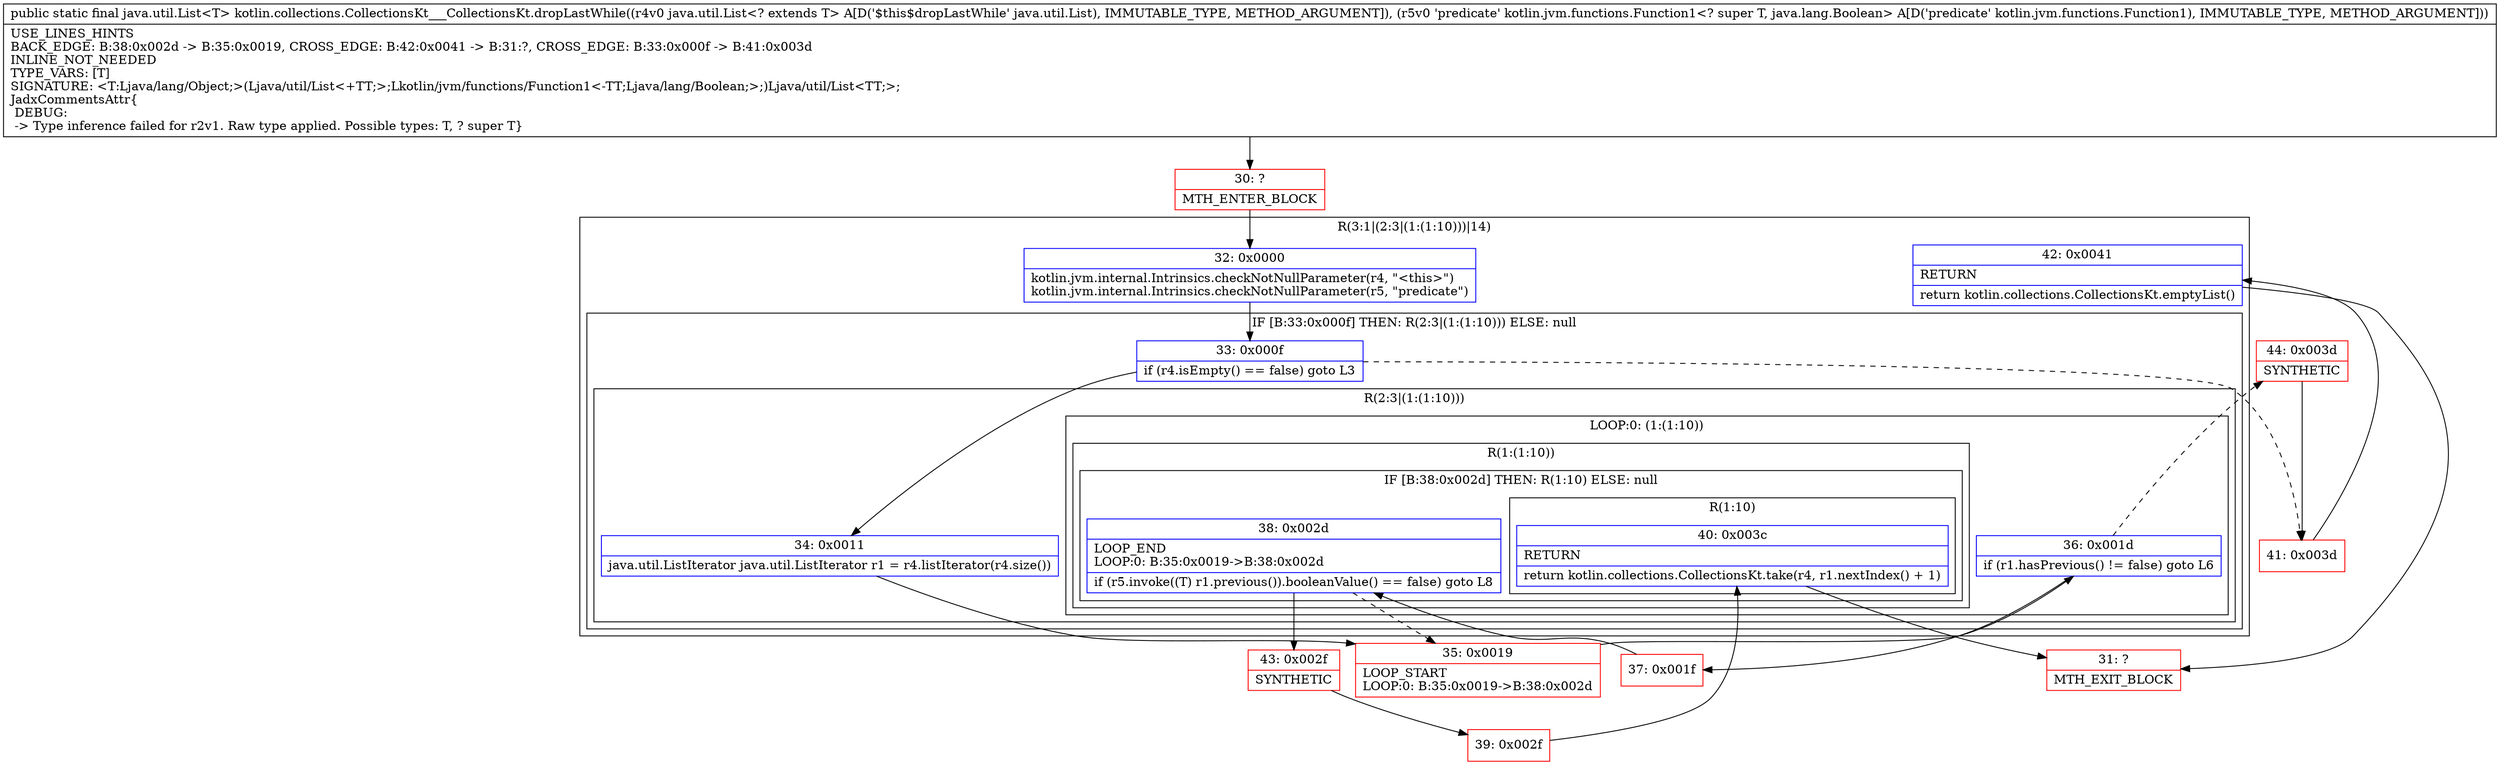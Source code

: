 digraph "CFG forkotlin.collections.CollectionsKt___CollectionsKt.dropLastWhile(Ljava\/util\/List;Lkotlin\/jvm\/functions\/Function1;)Ljava\/util\/List;" {
subgraph cluster_Region_862179957 {
label = "R(3:1|(2:3|(1:(1:10)))|14)";
node [shape=record,color=blue];
Node_32 [shape=record,label="{32\:\ 0x0000|kotlin.jvm.internal.Intrinsics.checkNotNullParameter(r4, \"\<this\>\")\lkotlin.jvm.internal.Intrinsics.checkNotNullParameter(r5, \"predicate\")\l}"];
subgraph cluster_IfRegion_574060058 {
label = "IF [B:33:0x000f] THEN: R(2:3|(1:(1:10))) ELSE: null";
node [shape=record,color=blue];
Node_33 [shape=record,label="{33\:\ 0x000f|if (r4.isEmpty() == false) goto L3\l}"];
subgraph cluster_Region_2042593512 {
label = "R(2:3|(1:(1:10)))";
node [shape=record,color=blue];
Node_34 [shape=record,label="{34\:\ 0x0011|java.util.ListIterator java.util.ListIterator r1 = r4.listIterator(r4.size())\l}"];
subgraph cluster_LoopRegion_1508808444 {
label = "LOOP:0: (1:(1:10))";
node [shape=record,color=blue];
Node_36 [shape=record,label="{36\:\ 0x001d|if (r1.hasPrevious() != false) goto L6\l}"];
subgraph cluster_Region_1051921512 {
label = "R(1:(1:10))";
node [shape=record,color=blue];
subgraph cluster_IfRegion_1454179159 {
label = "IF [B:38:0x002d] THEN: R(1:10) ELSE: null";
node [shape=record,color=blue];
Node_38 [shape=record,label="{38\:\ 0x002d|LOOP_END\lLOOP:0: B:35:0x0019\-\>B:38:0x002d\l|if (r5.invoke((T) r1.previous()).booleanValue() == false) goto L8\l}"];
subgraph cluster_Region_794277527 {
label = "R(1:10)";
node [shape=record,color=blue];
Node_40 [shape=record,label="{40\:\ 0x003c|RETURN\l|return kotlin.collections.CollectionsKt.take(r4, r1.nextIndex() + 1)\l}"];
}
}
}
}
}
}
Node_42 [shape=record,label="{42\:\ 0x0041|RETURN\l|return kotlin.collections.CollectionsKt.emptyList()\l}"];
}
Node_30 [shape=record,color=red,label="{30\:\ ?|MTH_ENTER_BLOCK\l}"];
Node_35 [shape=record,color=red,label="{35\:\ 0x0019|LOOP_START\lLOOP:0: B:35:0x0019\-\>B:38:0x002d\l}"];
Node_37 [shape=record,color=red,label="{37\:\ 0x001f}"];
Node_43 [shape=record,color=red,label="{43\:\ 0x002f|SYNTHETIC\l}"];
Node_39 [shape=record,color=red,label="{39\:\ 0x002f}"];
Node_31 [shape=record,color=red,label="{31\:\ ?|MTH_EXIT_BLOCK\l}"];
Node_44 [shape=record,color=red,label="{44\:\ 0x003d|SYNTHETIC\l}"];
Node_41 [shape=record,color=red,label="{41\:\ 0x003d}"];
MethodNode[shape=record,label="{public static final java.util.List\<T\> kotlin.collections.CollectionsKt___CollectionsKt.dropLastWhile((r4v0 java.util.List\<? extends T\> A[D('$this$dropLastWhile' java.util.List), IMMUTABLE_TYPE, METHOD_ARGUMENT]), (r5v0 'predicate' kotlin.jvm.functions.Function1\<? super T, java.lang.Boolean\> A[D('predicate' kotlin.jvm.functions.Function1), IMMUTABLE_TYPE, METHOD_ARGUMENT]))  | USE_LINES_HINTS\lBACK_EDGE: B:38:0x002d \-\> B:35:0x0019, CROSS_EDGE: B:42:0x0041 \-\> B:31:?, CROSS_EDGE: B:33:0x000f \-\> B:41:0x003d\lINLINE_NOT_NEEDED\lTYPE_VARS: [T]\lSIGNATURE: \<T:Ljava\/lang\/Object;\>(Ljava\/util\/List\<+TT;\>;Lkotlin\/jvm\/functions\/Function1\<\-TT;Ljava\/lang\/Boolean;\>;)Ljava\/util\/List\<TT;\>;\lJadxCommentsAttr\{\l DEBUG: \l \-\> Type inference failed for r2v1. Raw type applied. Possible types: T, ? super T\}\l}"];
MethodNode -> Node_30;Node_32 -> Node_33;
Node_33 -> Node_34;
Node_33 -> Node_41[style=dashed];
Node_34 -> Node_35;
Node_36 -> Node_37;
Node_36 -> Node_44[style=dashed];
Node_38 -> Node_35[style=dashed];
Node_38 -> Node_43;
Node_40 -> Node_31;
Node_42 -> Node_31;
Node_30 -> Node_32;
Node_35 -> Node_36;
Node_37 -> Node_38;
Node_43 -> Node_39;
Node_39 -> Node_40;
Node_44 -> Node_41;
Node_41 -> Node_42;
}

